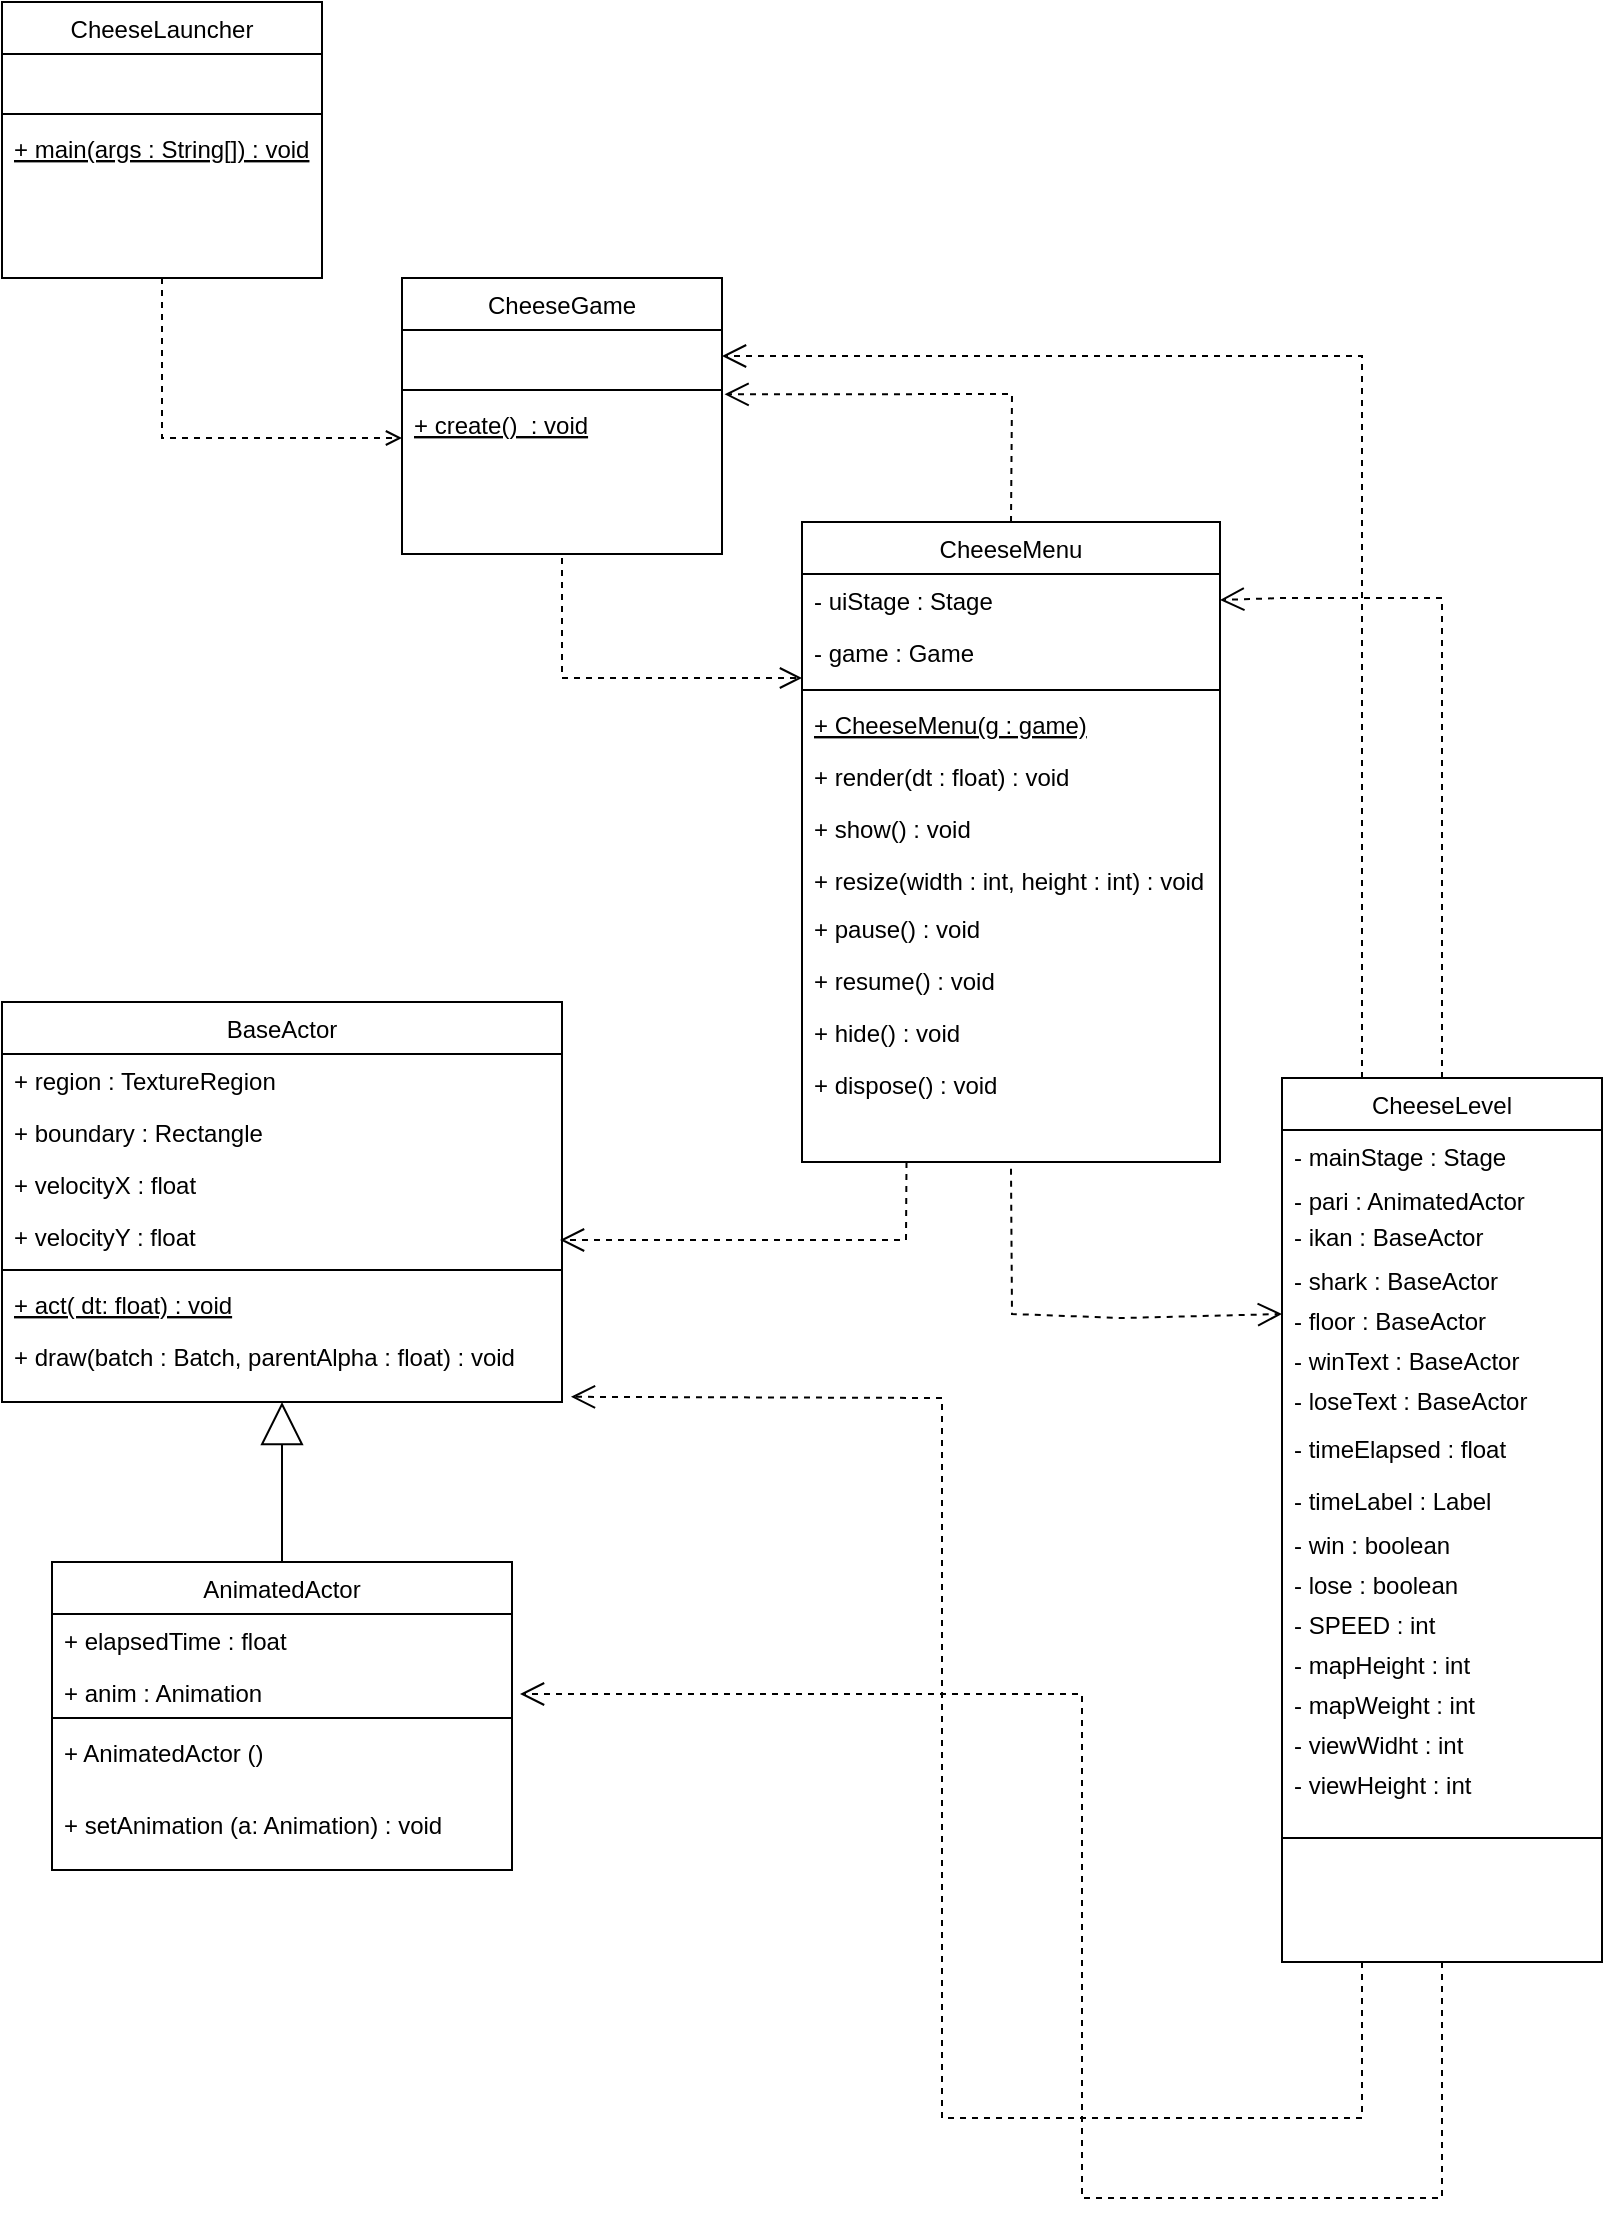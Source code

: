 <mxfile version="16.2.2" type="device"><diagram id="C5RBs43oDa-KdzZeNtuy" name="Page-1"><mxGraphModel dx="1642" dy="825" grid="1" gridSize="10" guides="1" tooltips="1" connect="1" arrows="1" fold="1" page="1" pageScale="1" pageWidth="827" pageHeight="1169" math="0" shadow="0"><root><mxCell id="WIyWlLk6GJQsqaUBKTNV-0"/><mxCell id="WIyWlLk6GJQsqaUBKTNV-1" parent="WIyWlLk6GJQsqaUBKTNV-0"/><mxCell id="zkfFHV4jXpPFQw0GAbJ--0" value="CheeseLauncher" style="swimlane;fontStyle=0;align=center;verticalAlign=top;childLayout=stackLayout;horizontal=1;startSize=26;horizontalStack=0;resizeParent=1;resizeLast=0;collapsible=1;marginBottom=0;rounded=0;shadow=0;strokeWidth=1;" parent="WIyWlLk6GJQsqaUBKTNV-1" vertex="1"><mxGeometry x="441" y="340" width="160" height="138" as="geometry"><mxRectangle x="230" y="140" width="160" height="26" as="alternateBounds"/></mxGeometry></mxCell><mxCell id="zkfFHV4jXpPFQw0GAbJ--1" value=" " style="text;align=left;verticalAlign=top;spacingLeft=4;spacingRight=4;overflow=hidden;rotatable=0;points=[[0,0.5],[1,0.5]];portConstraint=eastwest;" parent="zkfFHV4jXpPFQw0GAbJ--0" vertex="1"><mxGeometry y="26" width="160" height="26" as="geometry"/></mxCell><mxCell id="zkfFHV4jXpPFQw0GAbJ--4" value="" style="line;html=1;strokeWidth=1;align=left;verticalAlign=middle;spacingTop=-1;spacingLeft=3;spacingRight=3;rotatable=0;labelPosition=right;points=[];portConstraint=eastwest;" parent="zkfFHV4jXpPFQw0GAbJ--0" vertex="1"><mxGeometry y="52" width="160" height="8" as="geometry"/></mxCell><mxCell id="zkfFHV4jXpPFQw0GAbJ--5" value="+ main(args : String[]) : void" style="text;align=left;verticalAlign=top;spacingLeft=4;spacingRight=4;overflow=hidden;rotatable=0;points=[[0,0.5],[1,0.5]];portConstraint=eastwest;fontStyle=4" parent="zkfFHV4jXpPFQw0GAbJ--0" vertex="1"><mxGeometry y="60" width="160" height="26" as="geometry"/></mxCell><mxCell id="zkfFHV4jXpPFQw0GAbJ--6" value="CheeseMenu" style="swimlane;fontStyle=0;align=center;verticalAlign=top;childLayout=stackLayout;horizontal=1;startSize=26;horizontalStack=0;resizeParent=1;resizeLast=0;collapsible=1;marginBottom=0;rounded=0;shadow=0;strokeWidth=1;" parent="WIyWlLk6GJQsqaUBKTNV-1" vertex="1"><mxGeometry x="841" y="600" width="209" height="320" as="geometry"><mxRectangle x="130" y="380" width="160" height="26" as="alternateBounds"/></mxGeometry></mxCell><mxCell id="zkfFHV4jXpPFQw0GAbJ--7" value="- uiStage : Stage" style="text;align=left;verticalAlign=top;spacingLeft=4;spacingRight=4;overflow=hidden;rotatable=0;points=[[0,0.5],[1,0.5]];portConstraint=eastwest;" parent="zkfFHV4jXpPFQw0GAbJ--6" vertex="1"><mxGeometry y="26" width="209" height="26" as="geometry"/></mxCell><mxCell id="zkfFHV4jXpPFQw0GAbJ--8" value="- game : Game" style="text;align=left;verticalAlign=top;spacingLeft=4;spacingRight=4;overflow=hidden;rotatable=0;points=[[0,0.5],[1,0.5]];portConstraint=eastwest;rounded=0;shadow=0;html=0;" parent="zkfFHV4jXpPFQw0GAbJ--6" vertex="1"><mxGeometry y="52" width="209" height="28" as="geometry"/></mxCell><mxCell id="zkfFHV4jXpPFQw0GAbJ--9" value="" style="line;html=1;strokeWidth=1;align=left;verticalAlign=middle;spacingTop=-1;spacingLeft=3;spacingRight=3;rotatable=0;labelPosition=right;points=[];portConstraint=eastwest;" parent="zkfFHV4jXpPFQw0GAbJ--6" vertex="1"><mxGeometry y="80" width="209" height="8" as="geometry"/></mxCell><mxCell id="zkfFHV4jXpPFQw0GAbJ--10" value="+ CheeseMenu(g : game)" style="text;align=left;verticalAlign=top;spacingLeft=4;spacingRight=4;overflow=hidden;rotatable=0;points=[[0,0.5],[1,0.5]];portConstraint=eastwest;fontStyle=4" parent="zkfFHV4jXpPFQw0GAbJ--6" vertex="1"><mxGeometry y="88" width="209" height="26" as="geometry"/></mxCell><mxCell id="zkfFHV4jXpPFQw0GAbJ--11" value="+ render(dt : float) : void" style="text;align=left;verticalAlign=top;spacingLeft=4;spacingRight=4;overflow=hidden;rotatable=0;points=[[0,0.5],[1,0.5]];portConstraint=eastwest;" parent="zkfFHV4jXpPFQw0GAbJ--6" vertex="1"><mxGeometry y="114" width="209" height="26" as="geometry"/></mxCell><mxCell id="3y8Qg-_svpHXWueG2Hk9-36" value="+ show() : void" style="text;align=left;verticalAlign=top;spacingLeft=4;spacingRight=4;overflow=hidden;rotatable=0;points=[[0,0.5],[1,0.5]];portConstraint=eastwest;" vertex="1" parent="zkfFHV4jXpPFQw0GAbJ--6"><mxGeometry y="140" width="209" height="26" as="geometry"/></mxCell><mxCell id="3y8Qg-_svpHXWueG2Hk9-35" value="+ resize(width : int, height : int) : void" style="text;align=left;verticalAlign=top;spacingLeft=4;spacingRight=4;overflow=hidden;rotatable=0;points=[[0,0.5],[1,0.5]];portConstraint=eastwest;" vertex="1" parent="zkfFHV4jXpPFQw0GAbJ--6"><mxGeometry y="166" width="209" height="24" as="geometry"/></mxCell><mxCell id="3y8Qg-_svpHXWueG2Hk9-38" value="+ pause() : void" style="text;align=left;verticalAlign=top;spacingLeft=4;spacingRight=4;overflow=hidden;rotatable=0;points=[[0,0.5],[1,0.5]];portConstraint=eastwest;" vertex="1" parent="zkfFHV4jXpPFQw0GAbJ--6"><mxGeometry y="190" width="209" height="26" as="geometry"/></mxCell><mxCell id="3y8Qg-_svpHXWueG2Hk9-39" value="+ resume() : void" style="text;align=left;verticalAlign=top;spacingLeft=4;spacingRight=4;overflow=hidden;rotatable=0;points=[[0,0.5],[1,0.5]];portConstraint=eastwest;" vertex="1" parent="zkfFHV4jXpPFQw0GAbJ--6"><mxGeometry y="216" width="209" height="26" as="geometry"/></mxCell><mxCell id="3y8Qg-_svpHXWueG2Hk9-41" value="+ hide() : void" style="text;align=left;verticalAlign=top;spacingLeft=4;spacingRight=4;overflow=hidden;rotatable=0;points=[[0,0.5],[1,0.5]];portConstraint=eastwest;" vertex="1" parent="zkfFHV4jXpPFQw0GAbJ--6"><mxGeometry y="242" width="209" height="26" as="geometry"/></mxCell><mxCell id="3y8Qg-_svpHXWueG2Hk9-40" value="+ dispose() : void" style="text;align=left;verticalAlign=top;spacingLeft=4;spacingRight=4;overflow=hidden;rotatable=0;points=[[0,0.5],[1,0.5]];portConstraint=eastwest;" vertex="1" parent="zkfFHV4jXpPFQw0GAbJ--6"><mxGeometry y="268" width="209" height="48" as="geometry"/></mxCell><mxCell id="zkfFHV4jXpPFQw0GAbJ--17" value="AnimatedActor" style="swimlane;fontStyle=0;align=center;verticalAlign=top;childLayout=stackLayout;horizontal=1;startSize=26;horizontalStack=0;resizeParent=1;resizeLast=0;collapsible=1;marginBottom=0;rounded=0;shadow=0;strokeWidth=1;" parent="WIyWlLk6GJQsqaUBKTNV-1" vertex="1"><mxGeometry x="466" y="1120" width="230" height="154" as="geometry"><mxRectangle x="550" y="140" width="160" height="26" as="alternateBounds"/></mxGeometry></mxCell><mxCell id="zkfFHV4jXpPFQw0GAbJ--19" value="+ elapsedTime : float" style="text;align=left;verticalAlign=top;spacingLeft=4;spacingRight=4;overflow=hidden;rotatable=0;points=[[0,0.5],[1,0.5]];portConstraint=eastwest;rounded=0;shadow=0;html=0;" parent="zkfFHV4jXpPFQw0GAbJ--17" vertex="1"><mxGeometry y="26" width="230" height="26" as="geometry"/></mxCell><mxCell id="zkfFHV4jXpPFQw0GAbJ--18" value="+ anim : Animation" style="text;align=left;verticalAlign=top;spacingLeft=4;spacingRight=4;overflow=hidden;rotatable=0;points=[[0,0.5],[1,0.5]];portConstraint=eastwest;" parent="zkfFHV4jXpPFQw0GAbJ--17" vertex="1"><mxGeometry y="52" width="230" height="22" as="geometry"/></mxCell><mxCell id="zkfFHV4jXpPFQw0GAbJ--23" value="" style="line;html=1;strokeWidth=1;align=left;verticalAlign=middle;spacingTop=-1;spacingLeft=3;spacingRight=3;rotatable=0;labelPosition=right;points=[];portConstraint=eastwest;" parent="zkfFHV4jXpPFQw0GAbJ--17" vertex="1"><mxGeometry y="74" width="230" height="8" as="geometry"/></mxCell><mxCell id="3y8Qg-_svpHXWueG2Hk9-67" value="+ AnimatedActor ()" style="text;align=left;verticalAlign=top;spacingLeft=4;spacingRight=4;overflow=hidden;rotatable=0;points=[[0,0.5],[1,0.5]];portConstraint=eastwest;" vertex="1" parent="zkfFHV4jXpPFQw0GAbJ--17"><mxGeometry y="82" width="230" height="36" as="geometry"/></mxCell><mxCell id="3y8Qg-_svpHXWueG2Hk9-69" value="+ setAnimation (a: Animation) : void" style="text;align=left;verticalAlign=top;spacingLeft=4;spacingRight=4;overflow=hidden;rotatable=0;points=[[0,0.5],[1,0.5]];portConstraint=eastwest;" vertex="1" parent="zkfFHV4jXpPFQw0GAbJ--17"><mxGeometry y="118" width="230" height="32" as="geometry"/></mxCell><mxCell id="3y8Qg-_svpHXWueG2Hk9-0" value="CheeseGame" style="swimlane;fontStyle=0;align=center;verticalAlign=top;childLayout=stackLayout;horizontal=1;startSize=26;horizontalStack=0;resizeParent=1;resizeLast=0;collapsible=1;marginBottom=0;rounded=0;shadow=0;strokeWidth=1;" vertex="1" parent="WIyWlLk6GJQsqaUBKTNV-1"><mxGeometry x="641" y="478" width="160" height="138" as="geometry"><mxRectangle x="130" y="380" width="160" height="26" as="alternateBounds"/></mxGeometry></mxCell><mxCell id="3y8Qg-_svpHXWueG2Hk9-1" value=" " style="text;align=left;verticalAlign=top;spacingLeft=4;spacingRight=4;overflow=hidden;rotatable=0;points=[[0,0.5],[1,0.5]];portConstraint=eastwest;" vertex="1" parent="3y8Qg-_svpHXWueG2Hk9-0"><mxGeometry y="26" width="160" height="26" as="geometry"/></mxCell><mxCell id="3y8Qg-_svpHXWueG2Hk9-3" value="" style="line;html=1;strokeWidth=1;align=left;verticalAlign=middle;spacingTop=-1;spacingLeft=3;spacingRight=3;rotatable=0;labelPosition=right;points=[];portConstraint=eastwest;" vertex="1" parent="3y8Qg-_svpHXWueG2Hk9-0"><mxGeometry y="52" width="160" height="8" as="geometry"/></mxCell><mxCell id="3y8Qg-_svpHXWueG2Hk9-4" value="+ create()  : void" style="text;align=left;verticalAlign=top;spacingLeft=4;spacingRight=4;overflow=hidden;rotatable=0;points=[[0,0.5],[1,0.5]];portConstraint=eastwest;fontStyle=4" vertex="1" parent="3y8Qg-_svpHXWueG2Hk9-0"><mxGeometry y="60" width="160" height="26" as="geometry"/></mxCell><mxCell id="3y8Qg-_svpHXWueG2Hk9-6" value="CheeseLevel" style="swimlane;fontStyle=0;align=center;verticalAlign=top;childLayout=stackLayout;horizontal=1;startSize=26;horizontalStack=0;resizeParent=1;resizeLast=0;collapsible=1;marginBottom=0;rounded=0;shadow=0;strokeWidth=1;" vertex="1" parent="WIyWlLk6GJQsqaUBKTNV-1"><mxGeometry x="1081" y="878" width="160" height="442" as="geometry"><mxRectangle x="130" y="380" width="160" height="26" as="alternateBounds"/></mxGeometry></mxCell><mxCell id="3y8Qg-_svpHXWueG2Hk9-7" value="- mainStage : Stage" style="text;align=left;verticalAlign=top;spacingLeft=4;spacingRight=4;overflow=hidden;rotatable=0;points=[[0,0.5],[1,0.5]];portConstraint=eastwest;" vertex="1" parent="3y8Qg-_svpHXWueG2Hk9-6"><mxGeometry y="26" width="160" height="22" as="geometry"/></mxCell><mxCell id="3y8Qg-_svpHXWueG2Hk9-8" value="- pari : AnimatedActor" style="text;align=left;verticalAlign=top;spacingLeft=4;spacingRight=4;overflow=hidden;rotatable=0;points=[[0,0.5],[1,0.5]];portConstraint=eastwest;rounded=0;shadow=0;html=0;" vertex="1" parent="3y8Qg-_svpHXWueG2Hk9-6"><mxGeometry y="48" width="160" height="18" as="geometry"/></mxCell><mxCell id="3y8Qg-_svpHXWueG2Hk9-42" value="- ikan : BaseActor" style="text;align=left;verticalAlign=top;spacingLeft=4;spacingRight=4;overflow=hidden;rotatable=0;points=[[0,0.5],[1,0.5]];portConstraint=eastwest;rounded=0;shadow=0;html=0;" vertex="1" parent="3y8Qg-_svpHXWueG2Hk9-6"><mxGeometry y="66" width="160" height="22" as="geometry"/></mxCell><mxCell id="3y8Qg-_svpHXWueG2Hk9-44" value="- shark : BaseActor" style="text;align=left;verticalAlign=top;spacingLeft=4;spacingRight=4;overflow=hidden;rotatable=0;points=[[0,0.5],[1,0.5]];portConstraint=eastwest;rounded=0;shadow=0;html=0;" vertex="1" parent="3y8Qg-_svpHXWueG2Hk9-6"><mxGeometry y="88" width="160" height="20" as="geometry"/></mxCell><mxCell id="3y8Qg-_svpHXWueG2Hk9-45" value="- floor : BaseActor" style="text;align=left;verticalAlign=top;spacingLeft=4;spacingRight=4;overflow=hidden;rotatable=0;points=[[0,0.5],[1,0.5]];portConstraint=eastwest;rounded=0;shadow=0;html=0;" vertex="1" parent="3y8Qg-_svpHXWueG2Hk9-6"><mxGeometry y="108" width="160" height="20" as="geometry"/></mxCell><mxCell id="3y8Qg-_svpHXWueG2Hk9-46" value="- winText : BaseActor" style="text;align=left;verticalAlign=top;spacingLeft=4;spacingRight=4;overflow=hidden;rotatable=0;points=[[0,0.5],[1,0.5]];portConstraint=eastwest;rounded=0;shadow=0;html=0;" vertex="1" parent="3y8Qg-_svpHXWueG2Hk9-6"><mxGeometry y="128" width="160" height="20" as="geometry"/></mxCell><mxCell id="3y8Qg-_svpHXWueG2Hk9-47" value="- loseText : BaseActor" style="text;align=left;verticalAlign=top;spacingLeft=4;spacingRight=4;overflow=hidden;rotatable=0;points=[[0,0.5],[1,0.5]];portConstraint=eastwest;rounded=0;shadow=0;html=0;" vertex="1" parent="3y8Qg-_svpHXWueG2Hk9-6"><mxGeometry y="148" width="160" height="24" as="geometry"/></mxCell><mxCell id="3y8Qg-_svpHXWueG2Hk9-48" value="- timeElapsed : float" style="text;align=left;verticalAlign=top;spacingLeft=4;spacingRight=4;overflow=hidden;rotatable=0;points=[[0,0.5],[1,0.5]];portConstraint=eastwest;rounded=0;shadow=0;html=0;" vertex="1" parent="3y8Qg-_svpHXWueG2Hk9-6"><mxGeometry y="172" width="160" height="26" as="geometry"/></mxCell><mxCell id="3y8Qg-_svpHXWueG2Hk9-49" value="- timeLabel : Label" style="text;align=left;verticalAlign=top;spacingLeft=4;spacingRight=4;overflow=hidden;rotatable=0;points=[[0,0.5],[1,0.5]];portConstraint=eastwest;rounded=0;shadow=0;html=0;" vertex="1" parent="3y8Qg-_svpHXWueG2Hk9-6"><mxGeometry y="198" width="160" height="22" as="geometry"/></mxCell><mxCell id="3y8Qg-_svpHXWueG2Hk9-50" value="- win : boolean" style="text;align=left;verticalAlign=top;spacingLeft=4;spacingRight=4;overflow=hidden;rotatable=0;points=[[0,0.5],[1,0.5]];portConstraint=eastwest;rounded=0;shadow=0;html=0;" vertex="1" parent="3y8Qg-_svpHXWueG2Hk9-6"><mxGeometry y="220" width="160" height="20" as="geometry"/></mxCell><mxCell id="3y8Qg-_svpHXWueG2Hk9-51" value="- lose : boolean" style="text;align=left;verticalAlign=top;spacingLeft=4;spacingRight=4;overflow=hidden;rotatable=0;points=[[0,0.5],[1,0.5]];portConstraint=eastwest;rounded=0;shadow=0;html=0;" vertex="1" parent="3y8Qg-_svpHXWueG2Hk9-6"><mxGeometry y="240" width="160" height="20" as="geometry"/></mxCell><mxCell id="3y8Qg-_svpHXWueG2Hk9-52" value="- SPEED : int" style="text;align=left;verticalAlign=top;spacingLeft=4;spacingRight=4;overflow=hidden;rotatable=0;points=[[0,0.5],[1,0.5]];portConstraint=eastwest;rounded=0;shadow=0;html=0;" vertex="1" parent="3y8Qg-_svpHXWueG2Hk9-6"><mxGeometry y="260" width="160" height="20" as="geometry"/></mxCell><mxCell id="3y8Qg-_svpHXWueG2Hk9-53" value="- mapHeight : int" style="text;align=left;verticalAlign=top;spacingLeft=4;spacingRight=4;overflow=hidden;rotatable=0;points=[[0,0.5],[1,0.5]];portConstraint=eastwest;rounded=0;shadow=0;html=0;" vertex="1" parent="3y8Qg-_svpHXWueG2Hk9-6"><mxGeometry y="280" width="160" height="20" as="geometry"/></mxCell><mxCell id="3y8Qg-_svpHXWueG2Hk9-54" value="- mapWeight : int" style="text;align=left;verticalAlign=top;spacingLeft=4;spacingRight=4;overflow=hidden;rotatable=0;points=[[0,0.5],[1,0.5]];portConstraint=eastwest;rounded=0;shadow=0;html=0;" vertex="1" parent="3y8Qg-_svpHXWueG2Hk9-6"><mxGeometry y="300" width="160" height="20" as="geometry"/></mxCell><mxCell id="3y8Qg-_svpHXWueG2Hk9-55" value="- viewWidht : int    " style="text;align=left;verticalAlign=top;spacingLeft=4;spacingRight=4;overflow=hidden;rotatable=0;points=[[0,0.5],[1,0.5]];portConstraint=eastwest;rounded=0;shadow=0;html=0;" vertex="1" parent="3y8Qg-_svpHXWueG2Hk9-6"><mxGeometry y="320" width="160" height="20" as="geometry"/></mxCell><mxCell id="3y8Qg-_svpHXWueG2Hk9-56" value="- viewHeight : int" style="text;align=left;verticalAlign=top;spacingLeft=4;spacingRight=4;overflow=hidden;rotatable=0;points=[[0,0.5],[1,0.5]];portConstraint=eastwest;rounded=0;shadow=0;html=0;" vertex="1" parent="3y8Qg-_svpHXWueG2Hk9-6"><mxGeometry y="340" width="160" height="20" as="geometry"/></mxCell><mxCell id="3y8Qg-_svpHXWueG2Hk9-9" value="" style="line;html=1;strokeWidth=1;align=left;verticalAlign=middle;spacingTop=-1;spacingLeft=3;spacingRight=3;rotatable=0;labelPosition=right;points=[];portConstraint=eastwest;" vertex="1" parent="3y8Qg-_svpHXWueG2Hk9-6"><mxGeometry y="360" width="160" height="40" as="geometry"/></mxCell><mxCell id="3y8Qg-_svpHXWueG2Hk9-12" value="BaseActor" style="swimlane;fontStyle=0;align=center;verticalAlign=top;childLayout=stackLayout;horizontal=1;startSize=26;horizontalStack=0;resizeParent=1;resizeLast=0;collapsible=1;marginBottom=0;rounded=0;shadow=0;strokeWidth=1;" vertex="1" parent="WIyWlLk6GJQsqaUBKTNV-1"><mxGeometry x="441" y="840" width="280" height="200" as="geometry"><mxRectangle x="130" y="380" width="160" height="26" as="alternateBounds"/></mxGeometry></mxCell><mxCell id="3y8Qg-_svpHXWueG2Hk9-13" value="+ region : TextureRegion" style="text;align=left;verticalAlign=top;spacingLeft=4;spacingRight=4;overflow=hidden;rotatable=0;points=[[0,0.5],[1,0.5]];portConstraint=eastwest;" vertex="1" parent="3y8Qg-_svpHXWueG2Hk9-12"><mxGeometry y="26" width="280" height="26" as="geometry"/></mxCell><mxCell id="3y8Qg-_svpHXWueG2Hk9-14" value="+ boundary : Rectangle" style="text;align=left;verticalAlign=top;spacingLeft=4;spacingRight=4;overflow=hidden;rotatable=0;points=[[0,0.5],[1,0.5]];portConstraint=eastwest;rounded=0;shadow=0;html=0;" vertex="1" parent="3y8Qg-_svpHXWueG2Hk9-12"><mxGeometry y="52" width="280" height="26" as="geometry"/></mxCell><mxCell id="3y8Qg-_svpHXWueG2Hk9-31" value="+ velocityX : float" style="text;align=left;verticalAlign=top;spacingLeft=4;spacingRight=4;overflow=hidden;rotatable=0;points=[[0,0.5],[1,0.5]];portConstraint=eastwest;rounded=0;shadow=0;html=0;" vertex="1" parent="3y8Qg-_svpHXWueG2Hk9-12"><mxGeometry y="78" width="280" height="26" as="geometry"/></mxCell><mxCell id="3y8Qg-_svpHXWueG2Hk9-32" value="+ velocityY : float" style="text;align=left;verticalAlign=top;spacingLeft=4;spacingRight=4;overflow=hidden;rotatable=0;points=[[0,0.5],[1,0.5]];portConstraint=eastwest;rounded=0;shadow=0;html=0;" vertex="1" parent="3y8Qg-_svpHXWueG2Hk9-12"><mxGeometry y="104" width="280" height="26" as="geometry"/></mxCell><mxCell id="3y8Qg-_svpHXWueG2Hk9-15" value="" style="line;html=1;strokeWidth=1;align=left;verticalAlign=middle;spacingTop=-1;spacingLeft=3;spacingRight=3;rotatable=0;labelPosition=right;points=[];portConstraint=eastwest;" vertex="1" parent="3y8Qg-_svpHXWueG2Hk9-12"><mxGeometry y="130" width="280" height="8" as="geometry"/></mxCell><mxCell id="3y8Qg-_svpHXWueG2Hk9-16" value="+ act( dt: float) : void" style="text;align=left;verticalAlign=top;spacingLeft=4;spacingRight=4;overflow=hidden;rotatable=0;points=[[0,0.5],[1,0.5]];portConstraint=eastwest;fontStyle=4" vertex="1" parent="3y8Qg-_svpHXWueG2Hk9-12"><mxGeometry y="138" width="280" height="26" as="geometry"/></mxCell><mxCell id="3y8Qg-_svpHXWueG2Hk9-17" value="+ draw(batch : Batch, parentAlpha : float) : void" style="text;align=left;verticalAlign=top;spacingLeft=4;spacingRight=4;overflow=hidden;rotatable=0;points=[[0,0.5],[1,0.5]];portConstraint=eastwest;" vertex="1" parent="3y8Qg-_svpHXWueG2Hk9-12"><mxGeometry y="164" width="280" height="36" as="geometry"/></mxCell><mxCell id="3y8Qg-_svpHXWueG2Hk9-18" value="" style="endArrow=open;html=1;rounded=0;entryX=0;entryY=0.769;entryDx=0;entryDy=0;entryPerimeter=0;dashed=1;endFill=0;" edge="1" parent="WIyWlLk6GJQsqaUBKTNV-1" target="3y8Qg-_svpHXWueG2Hk9-4"><mxGeometry width="50" height="50" relative="1" as="geometry"><mxPoint x="521" y="478" as="sourcePoint"/><mxPoint x="521" y="598" as="targetPoint"/><Array as="points"><mxPoint x="521" y="558"/><mxPoint x="591" y="558"/></Array></mxGeometry></mxCell><mxCell id="3y8Qg-_svpHXWueG2Hk9-19" value="" style="endArrow=open;html=1;rounded=0;dashed=1;exitX=0.5;exitY=1.077;exitDx=0;exitDy=0;exitPerimeter=0;endFill=0;strokeWidth=1;endSize=9;" edge="1" parent="WIyWlLk6GJQsqaUBKTNV-1"><mxGeometry width="50" height="50" relative="1" as="geometry"><mxPoint x="721" y="618.002" as="sourcePoint"/><mxPoint x="841" y="678" as="targetPoint"/><Array as="points"><mxPoint x="721" y="678"/></Array></mxGeometry></mxCell><mxCell id="3y8Qg-_svpHXWueG2Hk9-23" value="" style="endArrow=open;html=1;rounded=0;startSize=6;endSize=10;strokeWidth=1;exitX=0.5;exitY=0;exitDx=0;exitDy=0;entryX=1.008;entryY=0.238;entryDx=0;entryDy=0;entryPerimeter=0;dashed=1;endFill=0;" edge="1" parent="WIyWlLk6GJQsqaUBKTNV-1" source="zkfFHV4jXpPFQw0GAbJ--6"><mxGeometry width="50" height="50" relative="1" as="geometry"><mxPoint x="791" y="548" as="sourcePoint"/><mxPoint x="802.28" y="536.188" as="targetPoint"/><Array as="points"><mxPoint x="946" y="536"/></Array></mxGeometry></mxCell><mxCell id="3y8Qg-_svpHXWueG2Hk9-30" value="" style="endArrow=block;html=1;rounded=0;exitX=0.5;exitY=0;exitDx=0;exitDy=0;endFill=0;strokeWidth=1;endSize=19;startSize=6;entryX=0.5;entryY=1;entryDx=0;entryDy=0;" edge="1" parent="WIyWlLk6GJQsqaUBKTNV-1" source="zkfFHV4jXpPFQw0GAbJ--17" target="3y8Qg-_svpHXWueG2Hk9-12"><mxGeometry width="50" height="50" relative="1" as="geometry"><mxPoint x="661" y="968" as="sourcePoint"/><mxPoint x="741" y="906" as="targetPoint"/></mxGeometry></mxCell><mxCell id="3y8Qg-_svpHXWueG2Hk9-61" value="" style="endArrow=open;html=1;rounded=0;startSize=6;endSize=10;strokeWidth=1;exitX=0.5;exitY=0;exitDx=0;exitDy=0;entryX=1;entryY=0.5;entryDx=0;entryDy=0;dashed=1;endFill=0;" edge="1" parent="WIyWlLk6GJQsqaUBKTNV-1" source="3y8Qg-_svpHXWueG2Hk9-6" target="zkfFHV4jXpPFQw0GAbJ--7"><mxGeometry width="50" height="50" relative="1" as="geometry"><mxPoint x="1181" y="688" as="sourcePoint"/><mxPoint x="1062.28" y="624.188" as="targetPoint"/><Array as="points"><mxPoint x="1161" y="638"/><mxPoint x="1081" y="638"/></Array></mxGeometry></mxCell><mxCell id="3y8Qg-_svpHXWueG2Hk9-62" value="" style="endArrow=open;html=1;rounded=0;startSize=6;endSize=10;strokeWidth=1;exitX=0.25;exitY=0;exitDx=0;exitDy=0;entryX=1;entryY=0.5;entryDx=0;entryDy=0;dashed=1;endFill=0;" edge="1" parent="WIyWlLk6GJQsqaUBKTNV-1" source="3y8Qg-_svpHXWueG2Hk9-6" target="3y8Qg-_svpHXWueG2Hk9-1"><mxGeometry width="50" height="50" relative="1" as="geometry"><mxPoint x="1151" y="708" as="sourcePoint"/><mxPoint x="1032.28" y="644.188" as="targetPoint"/><Array as="points"><mxPoint x="1121" y="517"/></Array></mxGeometry></mxCell><mxCell id="3y8Qg-_svpHXWueG2Hk9-63" value="" style="endArrow=open;html=1;rounded=0;startSize=6;endSize=10;strokeWidth=1;exitX=0.5;exitY=1.154;exitDx=0;exitDy=0;entryX=0;entryY=0.5;entryDx=0;entryDy=0;dashed=1;endFill=0;exitPerimeter=0;" edge="1" parent="WIyWlLk6GJQsqaUBKTNV-1" source="3y8Qg-_svpHXWueG2Hk9-40" target="3y8Qg-_svpHXWueG2Hk9-45"><mxGeometry width="50" height="50" relative="1" as="geometry"><mxPoint x="891" y="1018" as="sourcePoint"/><mxPoint x="772.28" y="954.188" as="targetPoint"/><Array as="points"><mxPoint x="946" y="996"/><mxPoint x="1001" y="998"/></Array></mxGeometry></mxCell><mxCell id="3y8Qg-_svpHXWueG2Hk9-64" value="" style="endArrow=open;html=1;rounded=0;startSize=6;endSize=10;strokeWidth=1;exitX=0.5;exitY=1;exitDx=0;exitDy=0;dashed=1;endFill=0;" edge="1" parent="WIyWlLk6GJQsqaUBKTNV-1" source="3y8Qg-_svpHXWueG2Hk9-6"><mxGeometry width="50" height="50" relative="1" as="geometry"><mxPoint x="871" y="1128" as="sourcePoint"/><mxPoint x="700" y="1186" as="targetPoint"/><Array as="points"><mxPoint x="1161" y="1438"/><mxPoint x="981" y="1438"/><mxPoint x="981" y="1186"/></Array></mxGeometry></mxCell><mxCell id="3y8Qg-_svpHXWueG2Hk9-65" value="" style="endArrow=open;html=1;rounded=0;startSize=6;endSize=10;strokeWidth=1;exitX=0.25;exitY=1;exitDx=0;exitDy=0;dashed=1;endFill=0;entryX=1.016;entryY=0.928;entryDx=0;entryDy=0;entryPerimeter=0;" edge="1" parent="WIyWlLk6GJQsqaUBKTNV-1" source="3y8Qg-_svpHXWueG2Hk9-6" target="3y8Qg-_svpHXWueG2Hk9-17"><mxGeometry width="50" height="50" relative="1" as="geometry"><mxPoint x="911" y="1118" as="sourcePoint"/><mxPoint x="720" y="1032" as="targetPoint"/><Array as="points"><mxPoint x="1121" y="1398"/><mxPoint x="911" y="1398"/><mxPoint x="911" y="1038"/></Array></mxGeometry></mxCell><mxCell id="3y8Qg-_svpHXWueG2Hk9-66" value="" style="endArrow=open;html=1;rounded=0;startSize=6;endSize=10;strokeWidth=1;exitX=0.25;exitY=1;exitDx=0;exitDy=0;dashed=1;endFill=0;" edge="1" parent="WIyWlLk6GJQsqaUBKTNV-1" source="zkfFHV4jXpPFQw0GAbJ--6"><mxGeometry width="50" height="50" relative="1" as="geometry"><mxPoint x="360" y="910" as="sourcePoint"/><mxPoint x="720" y="959" as="targetPoint"/><Array as="points"><mxPoint x="893" y="959"/></Array></mxGeometry></mxCell></root></mxGraphModel></diagram></mxfile>